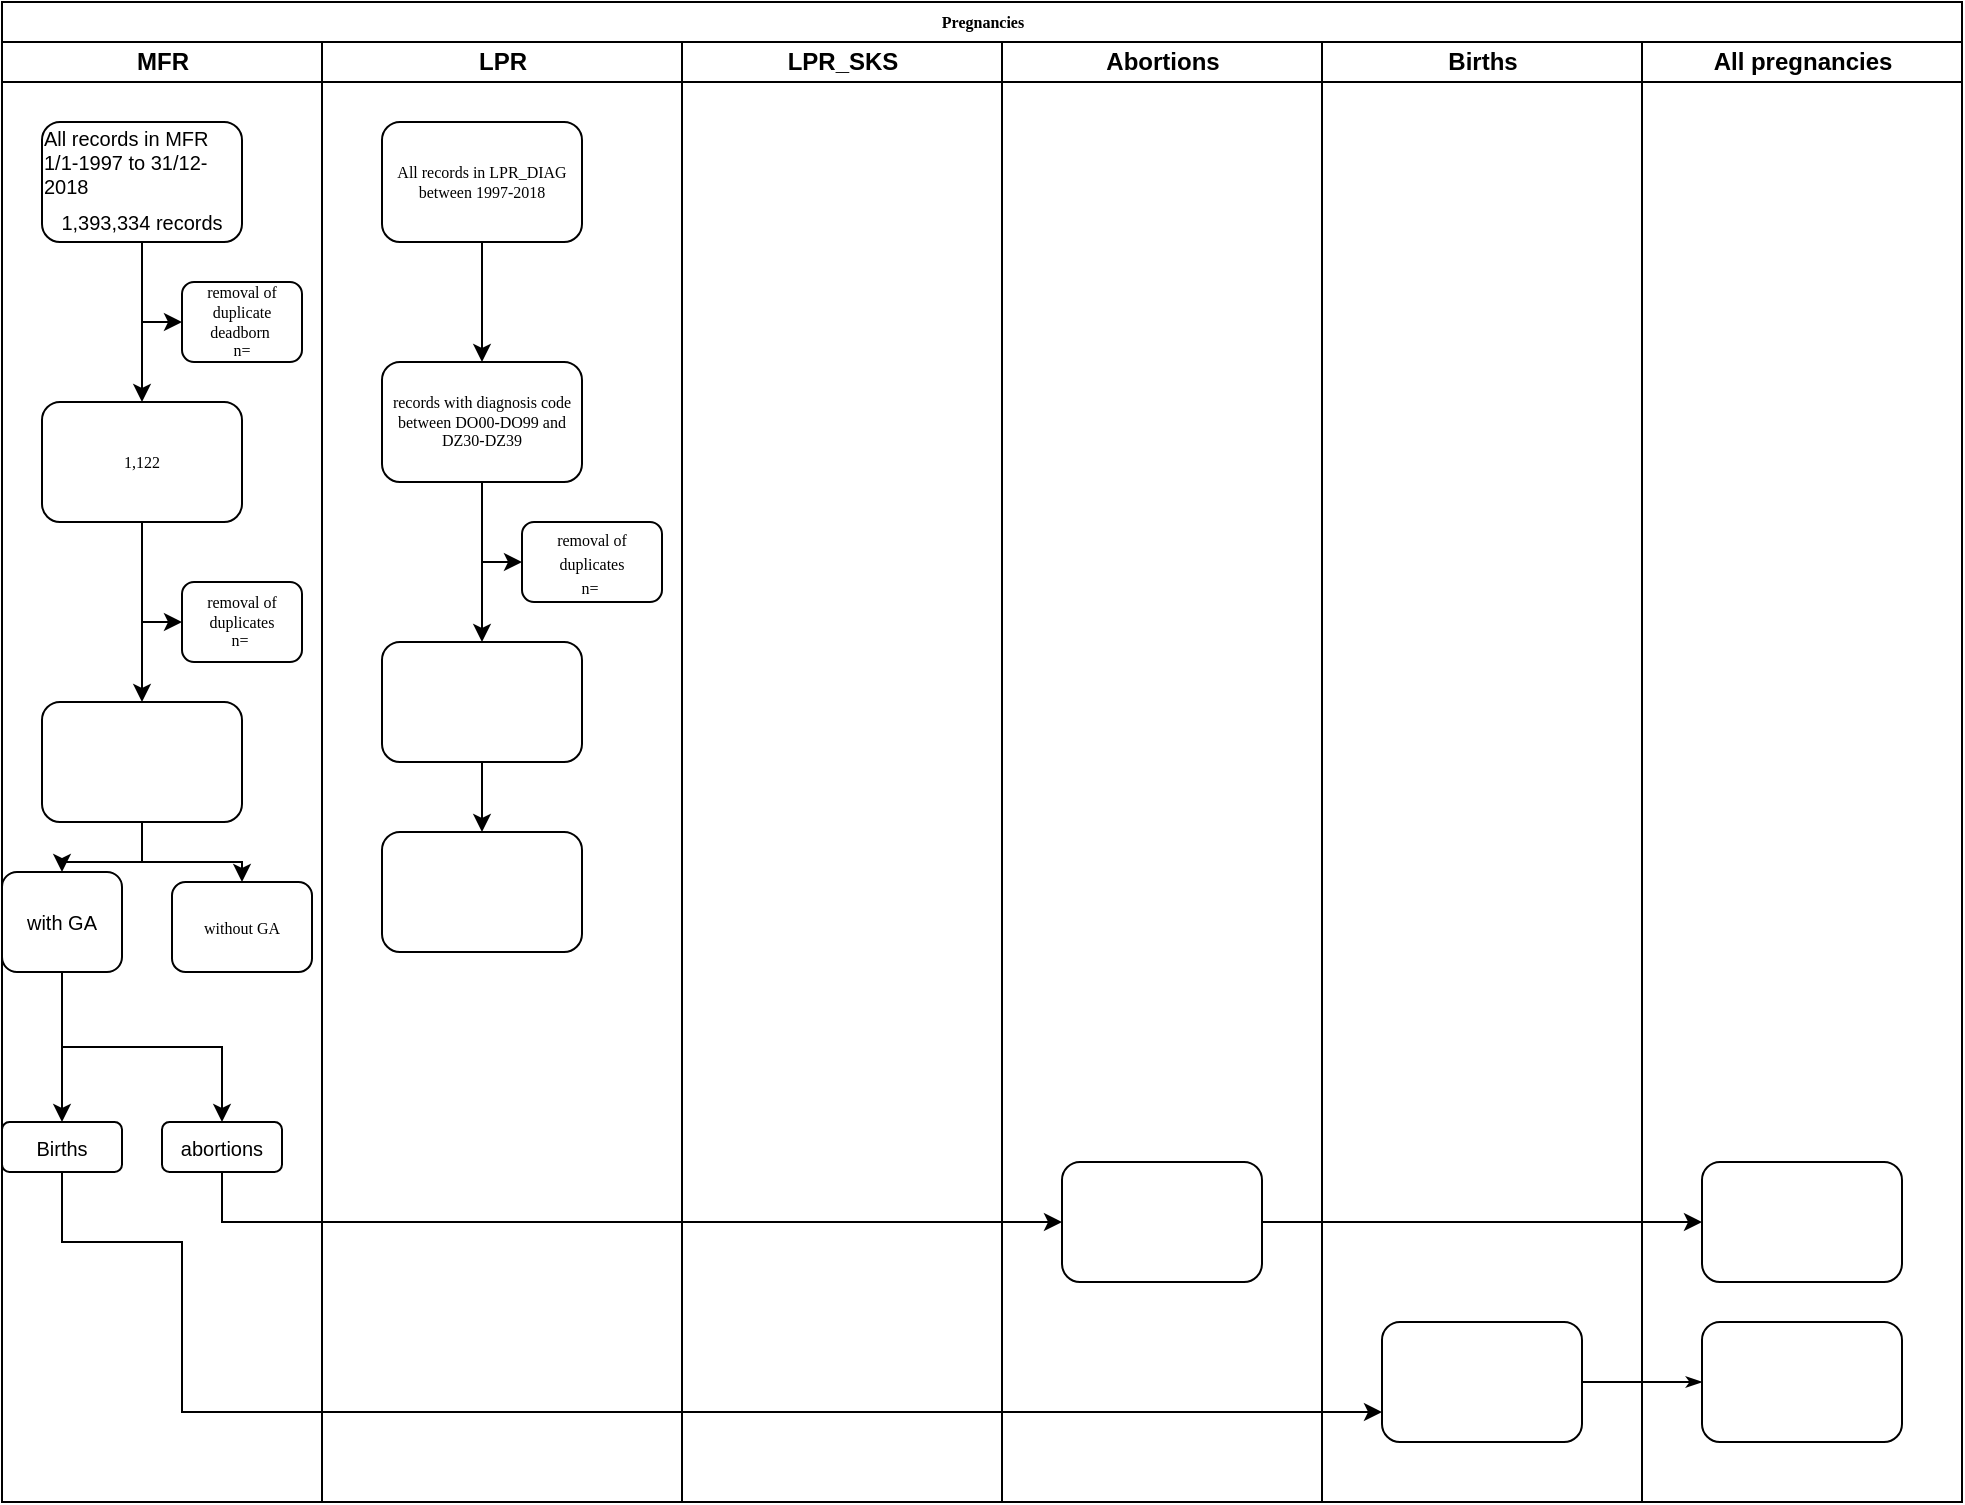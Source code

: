 <mxfile version="20.6.0" type="github">
  <diagram name="Page-1" id="74e2e168-ea6b-b213-b513-2b3c1d86103e">
    <mxGraphModel dx="1145" dy="925" grid="1" gridSize="10" guides="1" tooltips="1" connect="1" arrows="1" fold="1" page="1" pageScale="1" pageWidth="1100" pageHeight="850" background="none" math="0" shadow="0">
      <root>
        <mxCell id="0" />
        <mxCell id="1" parent="0" />
        <mxCell id="77e6c97f196da883-1" value="Pregnancies" style="swimlane;html=1;childLayout=stackLayout;startSize=20;rounded=0;shadow=0;labelBackgroundColor=none;strokeWidth=1;fontFamily=Verdana;fontSize=8;align=center;" parent="1" vertex="1">
          <mxGeometry x="10" y="10" width="980" height="750" as="geometry" />
        </mxCell>
        <mxCell id="77e6c97f196da883-2" value="MFR" style="swimlane;html=1;startSize=20;" parent="77e6c97f196da883-1" vertex="1">
          <mxGeometry y="20" width="160" height="730" as="geometry" />
        </mxCell>
        <mxCell id="HpYI8zSi32zXkGrWebMB-3" style="edgeStyle=orthogonalEdgeStyle;rounded=0;orthogonalLoop=1;jettySize=auto;html=1;exitX=0.5;exitY=1;exitDx=0;exitDy=0;entryX=0.5;entryY=0;entryDx=0;entryDy=0;fontSize=10;" edge="1" parent="77e6c97f196da883-2" source="77e6c97f196da883-8" target="77e6c97f196da883-9">
          <mxGeometry relative="1" as="geometry">
            <Array as="points">
              <mxPoint x="70" y="140" />
              <mxPoint x="70" y="140" />
            </Array>
          </mxGeometry>
        </mxCell>
        <mxCell id="77e6c97f196da883-8" value="&lt;p style=&quot;margin: 0cm; font-family: Calibri, sans-serif; text-align: start; font-size: 10px;&quot; class=&quot;MsoNormal&quot;&gt;&lt;span style=&quot;&quot; lang=&quot;EN-GB&quot;&gt;&lt;font style=&quot;font-size: 10px;&quot;&gt;All records in MFR&lt;/font&gt;&lt;/span&gt;&lt;/p&gt;&lt;p style=&quot;margin: 0cm; font-family: Calibri, sans-serif; text-align: start; font-size: 10px;&quot; class=&quot;MsoNormal&quot;&gt;&lt;span style=&quot;&quot; lang=&quot;EN-GB&quot;&gt;&lt;font style=&quot;font-size: 10px;&quot;&gt;1/1-1997 to 31/12-2018&lt;/font&gt;&lt;/span&gt;&lt;/p&gt;&lt;span style=&quot;text-align: start; font-family: Calibri, sans-serif; font-size: 10px;&quot; lang=&quot;EN-GB&quot;&gt;&lt;font style=&quot;font-size: 10px;&quot;&gt;1,393,334 records&lt;/font&gt;&lt;/span&gt;&lt;span style=&quot;font-size: medium; text-align: start;&quot;&gt;&lt;/span&gt;" style="rounded=1;whiteSpace=wrap;html=1;shadow=0;labelBackgroundColor=none;strokeWidth=1;fontFamily=Verdana;fontSize=8;align=center;" parent="77e6c97f196da883-2" vertex="1">
          <mxGeometry x="20" y="40" width="100" height="60" as="geometry" />
        </mxCell>
        <mxCell id="HpYI8zSi32zXkGrWebMB-13" style="edgeStyle=orthogonalEdgeStyle;rounded=0;orthogonalLoop=1;jettySize=auto;html=1;exitX=0.5;exitY=1;exitDx=0;exitDy=0;entryX=0.5;entryY=0;entryDx=0;entryDy=0;fontSize=10;" edge="1" parent="77e6c97f196da883-2" source="77e6c97f196da883-9" target="77e6c97f196da883-12">
          <mxGeometry relative="1" as="geometry" />
        </mxCell>
        <mxCell id="77e6c97f196da883-9" value="1,122" style="rounded=1;whiteSpace=wrap;html=1;shadow=0;labelBackgroundColor=none;strokeWidth=1;fontFamily=Verdana;fontSize=8;align=center;" parent="77e6c97f196da883-2" vertex="1">
          <mxGeometry x="20" y="180" width="100" height="60" as="geometry" />
        </mxCell>
        <mxCell id="77e6c97f196da883-10" value="without GA" style="rounded=1;whiteSpace=wrap;html=1;shadow=0;labelBackgroundColor=none;strokeWidth=1;fontFamily=Verdana;fontSize=8;align=center;" parent="77e6c97f196da883-2" vertex="1">
          <mxGeometry x="85" y="420" width="70" height="45" as="geometry" />
        </mxCell>
        <mxCell id="HpYI8zSi32zXkGrWebMB-4" value="removal of duplicate deadborn&amp;nbsp;&lt;br&gt;n=" style="rounded=1;whiteSpace=wrap;html=1;shadow=0;labelBackgroundColor=none;strokeWidth=1;fontFamily=Verdana;fontSize=8;align=center;" vertex="1" parent="77e6c97f196da883-2">
          <mxGeometry x="90" y="120" width="60" height="40" as="geometry" />
        </mxCell>
        <mxCell id="HpYI8zSi32zXkGrWebMB-9" value="removal of duplicates&lt;br&gt;n=&amp;nbsp;" style="rounded=1;whiteSpace=wrap;html=1;shadow=0;labelBackgroundColor=none;strokeWidth=1;fontFamily=Verdana;fontSize=8;align=center;" vertex="1" parent="77e6c97f196da883-2">
          <mxGeometry x="90" y="270" width="60" height="40" as="geometry" />
        </mxCell>
        <mxCell id="HpYI8zSi32zXkGrWebMB-10" value="" style="endArrow=classic;html=1;rounded=0;fontSize=10;entryX=0;entryY=0.5;entryDx=0;entryDy=0;" edge="1" parent="77e6c97f196da883-2" target="HpYI8zSi32zXkGrWebMB-4">
          <mxGeometry width="50" height="50" relative="1" as="geometry">
            <mxPoint x="70" y="140" as="sourcePoint" />
            <mxPoint x="120" y="90" as="targetPoint" />
          </mxGeometry>
        </mxCell>
        <mxCell id="HpYI8zSi32zXkGrWebMB-12" value="" style="endArrow=classic;html=1;rounded=0;fontSize=10;entryX=0;entryY=0.5;entryDx=0;entryDy=0;" edge="1" parent="77e6c97f196da883-2" target="HpYI8zSi32zXkGrWebMB-9">
          <mxGeometry width="50" height="50" relative="1" as="geometry">
            <mxPoint x="70" y="290" as="sourcePoint" />
            <mxPoint x="120" y="240" as="targetPoint" />
          </mxGeometry>
        </mxCell>
        <mxCell id="HpYI8zSi32zXkGrWebMB-15" style="edgeStyle=orthogonalEdgeStyle;rounded=0;orthogonalLoop=1;jettySize=auto;html=1;exitX=0.5;exitY=1;exitDx=0;exitDy=0;fontSize=10;" edge="1" parent="77e6c97f196da883-2" source="77e6c97f196da883-12" target="HpYI8zSi32zXkGrWebMB-14">
          <mxGeometry relative="1" as="geometry" />
        </mxCell>
        <mxCell id="HpYI8zSi32zXkGrWebMB-16" style="edgeStyle=orthogonalEdgeStyle;rounded=0;orthogonalLoop=1;jettySize=auto;html=1;exitX=0.5;exitY=1;exitDx=0;exitDy=0;entryX=0.5;entryY=0;entryDx=0;entryDy=0;fontSize=10;" edge="1" parent="77e6c97f196da883-2" source="77e6c97f196da883-12" target="77e6c97f196da883-10">
          <mxGeometry relative="1" as="geometry" />
        </mxCell>
        <mxCell id="77e6c97f196da883-12" value="" style="rounded=1;whiteSpace=wrap;html=1;shadow=0;labelBackgroundColor=none;strokeWidth=1;fontFamily=Verdana;fontSize=8;align=center;" parent="77e6c97f196da883-2" vertex="1">
          <mxGeometry x="20" y="330" width="100" height="60" as="geometry" />
        </mxCell>
        <mxCell id="HpYI8zSi32zXkGrWebMB-19" style="edgeStyle=orthogonalEdgeStyle;rounded=0;orthogonalLoop=1;jettySize=auto;html=1;exitX=0.5;exitY=1;exitDx=0;exitDy=0;fontSize=10;" edge="1" parent="77e6c97f196da883-2" source="HpYI8zSi32zXkGrWebMB-14" target="HpYI8zSi32zXkGrWebMB-18">
          <mxGeometry relative="1" as="geometry" />
        </mxCell>
        <mxCell id="HpYI8zSi32zXkGrWebMB-24" style="edgeStyle=orthogonalEdgeStyle;rounded=0;orthogonalLoop=1;jettySize=auto;html=1;exitX=0.5;exitY=1;exitDx=0;exitDy=0;fontSize=10;" edge="1" parent="77e6c97f196da883-2" source="HpYI8zSi32zXkGrWebMB-14" target="HpYI8zSi32zXkGrWebMB-20">
          <mxGeometry relative="1" as="geometry" />
        </mxCell>
        <mxCell id="HpYI8zSi32zXkGrWebMB-14" value="with GA" style="rounded=1;whiteSpace=wrap;html=1;fontSize=10;" vertex="1" parent="77e6c97f196da883-2">
          <mxGeometry y="415" width="60" height="50" as="geometry" />
        </mxCell>
        <mxCell id="HpYI8zSi32zXkGrWebMB-18" value="Births" style="rounded=1;whiteSpace=wrap;html=1;fontSize=10;" vertex="1" parent="77e6c97f196da883-2">
          <mxGeometry y="540" width="60" height="25" as="geometry" />
        </mxCell>
        <mxCell id="HpYI8zSi32zXkGrWebMB-20" value="abortions" style="rounded=1;whiteSpace=wrap;html=1;fontSize=10;" vertex="1" parent="77e6c97f196da883-2">
          <mxGeometry x="80" y="540" width="60" height="25" as="geometry" />
        </mxCell>
        <mxCell id="77e6c97f196da883-40" style="edgeStyle=orthogonalEdgeStyle;rounded=1;html=1;labelBackgroundColor=none;startArrow=none;startFill=0;startSize=5;endArrow=classicThin;endFill=1;endSize=5;jettySize=auto;orthogonalLoop=1;strokeWidth=1;fontFamily=Verdana;fontSize=8" parent="77e6c97f196da883-1" source="77e6c97f196da883-23" target="77e6c97f196da883-24" edge="1">
          <mxGeometry relative="1" as="geometry" />
        </mxCell>
        <mxCell id="77e6c97f196da883-3" value="LPR" style="swimlane;html=1;startSize=20;" parent="77e6c97f196da883-1" vertex="1">
          <mxGeometry x="160" y="20" width="180" height="730" as="geometry" />
        </mxCell>
        <mxCell id="HpYI8zSi32zXkGrWebMB-31" style="edgeStyle=orthogonalEdgeStyle;rounded=0;orthogonalLoop=1;jettySize=auto;html=1;exitX=0.5;exitY=1;exitDx=0;exitDy=0;fontSize=10;" edge="1" parent="77e6c97f196da883-3" source="77e6c97f196da883-11" target="HpYI8zSi32zXkGrWebMB-30">
          <mxGeometry relative="1" as="geometry" />
        </mxCell>
        <mxCell id="77e6c97f196da883-11" value="All records in LPR_DIAG between 1997-2018" style="rounded=1;whiteSpace=wrap;html=1;shadow=0;labelBackgroundColor=none;strokeWidth=1;fontFamily=Verdana;fontSize=8;align=center;" parent="77e6c97f196da883-3" vertex="1">
          <mxGeometry x="30" y="40" width="100" height="60" as="geometry" />
        </mxCell>
        <mxCell id="HpYI8zSi32zXkGrWebMB-33" style="edgeStyle=orthogonalEdgeStyle;rounded=0;orthogonalLoop=1;jettySize=auto;html=1;exitX=0.5;exitY=1;exitDx=0;exitDy=0;fontSize=10;" edge="1" parent="77e6c97f196da883-3" source="HpYI8zSi32zXkGrWebMB-30" target="HpYI8zSi32zXkGrWebMB-32">
          <mxGeometry relative="1" as="geometry" />
        </mxCell>
        <mxCell id="HpYI8zSi32zXkGrWebMB-30" value="records with diagnosis code between DO00-DO99 and DZ30-DZ39" style="rounded=1;whiteSpace=wrap;html=1;shadow=0;labelBackgroundColor=none;strokeWidth=1;fontFamily=Verdana;fontSize=8;align=center;" vertex="1" parent="77e6c97f196da883-3">
          <mxGeometry x="30" y="160" width="100" height="60" as="geometry" />
        </mxCell>
        <mxCell id="HpYI8zSi32zXkGrWebMB-38" style="edgeStyle=orthogonalEdgeStyle;rounded=0;orthogonalLoop=1;jettySize=auto;html=1;exitX=0.5;exitY=1;exitDx=0;exitDy=0;fontSize=10;" edge="1" parent="77e6c97f196da883-3" source="HpYI8zSi32zXkGrWebMB-32" target="HpYI8zSi32zXkGrWebMB-37">
          <mxGeometry relative="1" as="geometry" />
        </mxCell>
        <mxCell id="HpYI8zSi32zXkGrWebMB-32" value="" style="rounded=1;whiteSpace=wrap;html=1;shadow=0;labelBackgroundColor=none;strokeWidth=1;fontFamily=Verdana;fontSize=8;align=center;" vertex="1" parent="77e6c97f196da883-3">
          <mxGeometry x="30" y="300" width="100" height="60" as="geometry" />
        </mxCell>
        <mxCell id="HpYI8zSi32zXkGrWebMB-35" value="&lt;span style=&quot;font-family: Verdana; font-size: 8px;&quot;&gt;removal of duplicates&lt;/span&gt;&lt;br style=&quot;font-family: Verdana; font-size: 8px;&quot;&gt;&lt;span style=&quot;font-family: Verdana; font-size: 8px;&quot;&gt;n=&amp;nbsp;&lt;/span&gt;" style="rounded=1;whiteSpace=wrap;html=1;fontSize=10;" vertex="1" parent="77e6c97f196da883-3">
          <mxGeometry x="100" y="240" width="70" height="40" as="geometry" />
        </mxCell>
        <mxCell id="HpYI8zSi32zXkGrWebMB-37" value="" style="rounded=1;whiteSpace=wrap;html=1;shadow=0;labelBackgroundColor=none;strokeWidth=1;fontFamily=Verdana;fontSize=8;align=center;" vertex="1" parent="77e6c97f196da883-3">
          <mxGeometry x="30" y="395" width="100" height="60" as="geometry" />
        </mxCell>
        <mxCell id="77e6c97f196da883-4" value="LPR_SKS" style="swimlane;html=1;startSize=20;" parent="77e6c97f196da883-1" vertex="1">
          <mxGeometry x="340" y="20" width="160" height="730" as="geometry" />
        </mxCell>
        <mxCell id="77e6c97f196da883-5" value="Abortions" style="swimlane;html=1;startSize=20;" parent="77e6c97f196da883-1" vertex="1">
          <mxGeometry x="500" y="20" width="160" height="730" as="geometry" />
        </mxCell>
        <mxCell id="77e6c97f196da883-19" value="" style="rounded=1;whiteSpace=wrap;html=1;shadow=0;labelBackgroundColor=none;strokeWidth=1;fontFamily=Verdana;fontSize=8;align=center;" parent="77e6c97f196da883-5" vertex="1">
          <mxGeometry x="30" y="560" width="100" height="60" as="geometry" />
        </mxCell>
        <mxCell id="77e6c97f196da883-6" value="Births" style="swimlane;html=1;startSize=20;" parent="77e6c97f196da883-1" vertex="1">
          <mxGeometry x="660" y="20" width="160" height="730" as="geometry" />
        </mxCell>
        <mxCell id="77e6c97f196da883-23" value="" style="rounded=1;whiteSpace=wrap;html=1;shadow=0;labelBackgroundColor=none;strokeWidth=1;fontFamily=Verdana;fontSize=8;align=center;" parent="77e6c97f196da883-6" vertex="1">
          <mxGeometry x="30" y="640" width="100" height="60" as="geometry" />
        </mxCell>
        <mxCell id="77e6c97f196da883-7" value="All pregnancies" style="swimlane;html=1;startSize=20;" parent="77e6c97f196da883-1" vertex="1">
          <mxGeometry x="820" y="20" width="160" height="730" as="geometry" />
        </mxCell>
        <mxCell id="77e6c97f196da883-24" value="" style="rounded=1;whiteSpace=wrap;html=1;shadow=0;labelBackgroundColor=none;strokeWidth=1;fontFamily=Verdana;fontSize=8;align=center;" parent="77e6c97f196da883-7" vertex="1">
          <mxGeometry x="30" y="640" width="100" height="60" as="geometry" />
        </mxCell>
        <mxCell id="HpYI8zSi32zXkGrWebMB-28" value="" style="rounded=1;whiteSpace=wrap;html=1;shadow=0;labelBackgroundColor=none;strokeWidth=1;fontFamily=Verdana;fontSize=8;align=center;" vertex="1" parent="77e6c97f196da883-7">
          <mxGeometry x="30" y="560" width="100" height="60" as="geometry" />
        </mxCell>
        <mxCell id="HpYI8zSi32zXkGrWebMB-26" style="edgeStyle=orthogonalEdgeStyle;rounded=0;orthogonalLoop=1;jettySize=auto;html=1;entryX=0;entryY=0.75;entryDx=0;entryDy=0;fontSize=10;" edge="1" parent="77e6c97f196da883-1" source="HpYI8zSi32zXkGrWebMB-18" target="77e6c97f196da883-23">
          <mxGeometry relative="1" as="geometry">
            <Array as="points">
              <mxPoint x="30" y="620" />
              <mxPoint x="90" y="620" />
              <mxPoint x="90" y="705" />
            </Array>
          </mxGeometry>
        </mxCell>
        <mxCell id="HpYI8zSi32zXkGrWebMB-27" style="edgeStyle=orthogonalEdgeStyle;rounded=0;orthogonalLoop=1;jettySize=auto;html=1;exitX=0.5;exitY=1;exitDx=0;exitDy=0;fontSize=10;" edge="1" parent="77e6c97f196da883-1" source="HpYI8zSi32zXkGrWebMB-20" target="77e6c97f196da883-19">
          <mxGeometry relative="1" as="geometry" />
        </mxCell>
        <mxCell id="HpYI8zSi32zXkGrWebMB-29" style="edgeStyle=orthogonalEdgeStyle;rounded=0;orthogonalLoop=1;jettySize=auto;html=1;exitX=1;exitY=0.5;exitDx=0;exitDy=0;fontSize=10;" edge="1" parent="77e6c97f196da883-1" source="77e6c97f196da883-19" target="HpYI8zSi32zXkGrWebMB-28">
          <mxGeometry relative="1" as="geometry" />
        </mxCell>
        <mxCell id="HpYI8zSi32zXkGrWebMB-34" value="" style="endArrow=classic;html=1;rounded=0;fontSize=10;" edge="1" parent="1" target="HpYI8zSi32zXkGrWebMB-35">
          <mxGeometry width="50" height="50" relative="1" as="geometry">
            <mxPoint x="250" y="290" as="sourcePoint" />
            <mxPoint x="280" y="290" as="targetPoint" />
          </mxGeometry>
        </mxCell>
      </root>
    </mxGraphModel>
  </diagram>
</mxfile>
